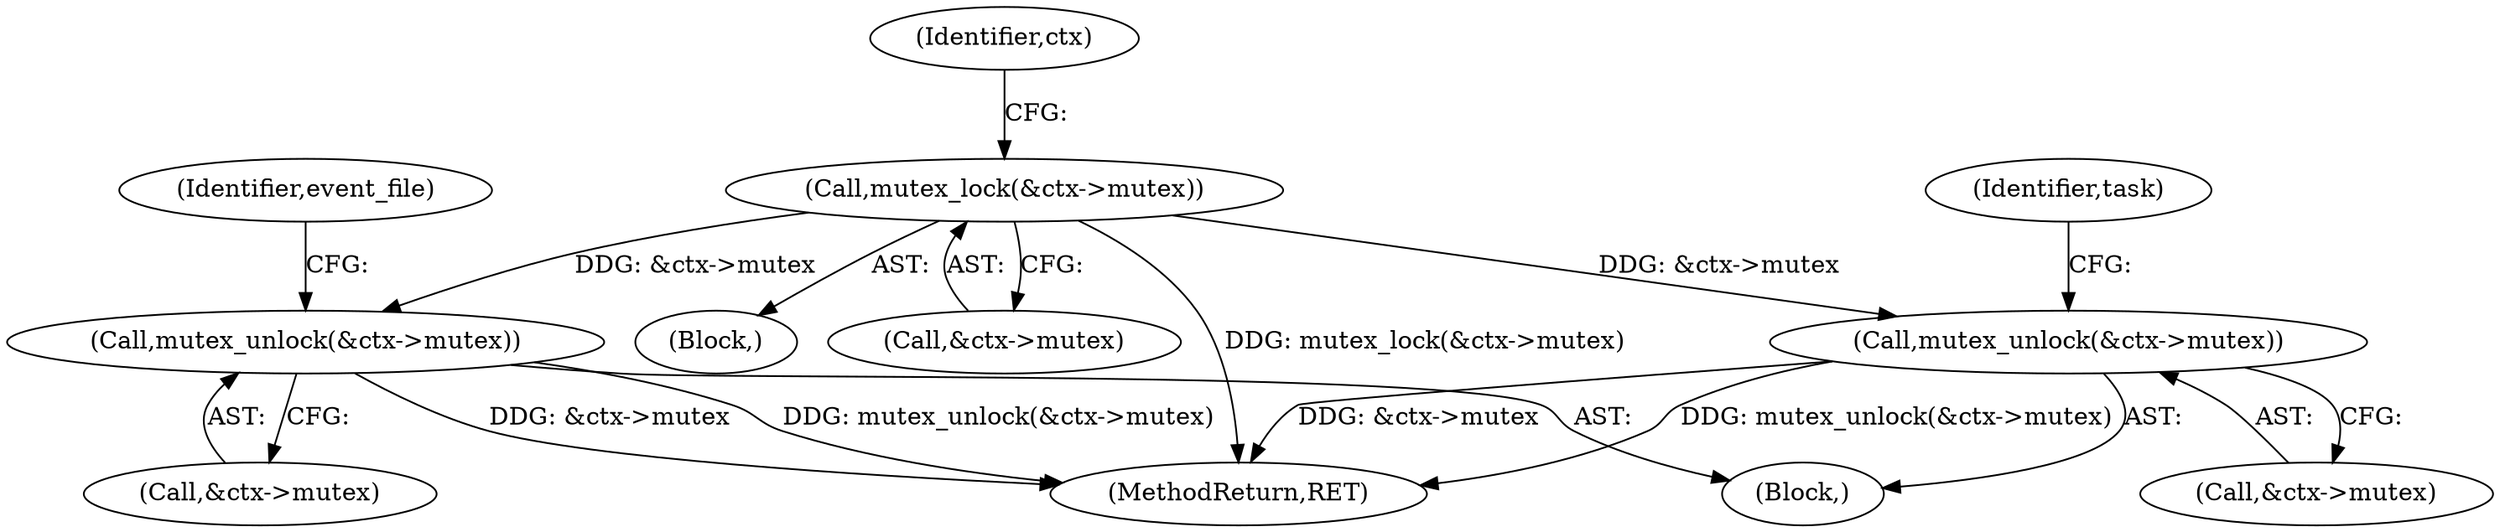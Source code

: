 digraph "0_linux_321027c1fe77f892f4ea07846aeae08cefbbb290@API" {
"1000663" [label="(Call,mutex_lock(&ctx->mutex))"];
"1000765" [label="(Call,mutex_unlock(&ctx->mutex))"];
"1000815" [label="(Call,mutex_unlock(&ctx->mutex))"];
"1000662" [label="(Block,)"];
"1000663" [label="(Call,mutex_lock(&ctx->mutex))"];
"1000815" [label="(Call,mutex_unlock(&ctx->mutex))"];
"1000766" [label="(Call,&ctx->mutex)"];
"1000771" [label="(Identifier,task)"];
"1000821" [label="(Identifier,event_file)"];
"1000671" [label="(Identifier,ctx)"];
"1000140" [label="(Block,)"];
"1000816" [label="(Call,&ctx->mutex)"];
"1000765" [label="(Call,mutex_unlock(&ctx->mutex))"];
"1000664" [label="(Call,&ctx->mutex)"];
"1000858" [label="(MethodReturn,RET)"];
"1000663" -> "1000662"  [label="AST: "];
"1000663" -> "1000664"  [label="CFG: "];
"1000664" -> "1000663"  [label="AST: "];
"1000671" -> "1000663"  [label="CFG: "];
"1000663" -> "1000858"  [label="DDG: mutex_lock(&ctx->mutex)"];
"1000663" -> "1000765"  [label="DDG: &ctx->mutex"];
"1000663" -> "1000815"  [label="DDG: &ctx->mutex"];
"1000765" -> "1000140"  [label="AST: "];
"1000765" -> "1000766"  [label="CFG: "];
"1000766" -> "1000765"  [label="AST: "];
"1000771" -> "1000765"  [label="CFG: "];
"1000765" -> "1000858"  [label="DDG: &ctx->mutex"];
"1000765" -> "1000858"  [label="DDG: mutex_unlock(&ctx->mutex)"];
"1000815" -> "1000140"  [label="AST: "];
"1000815" -> "1000816"  [label="CFG: "];
"1000816" -> "1000815"  [label="AST: "];
"1000821" -> "1000815"  [label="CFG: "];
"1000815" -> "1000858"  [label="DDG: &ctx->mutex"];
"1000815" -> "1000858"  [label="DDG: mutex_unlock(&ctx->mutex)"];
}
